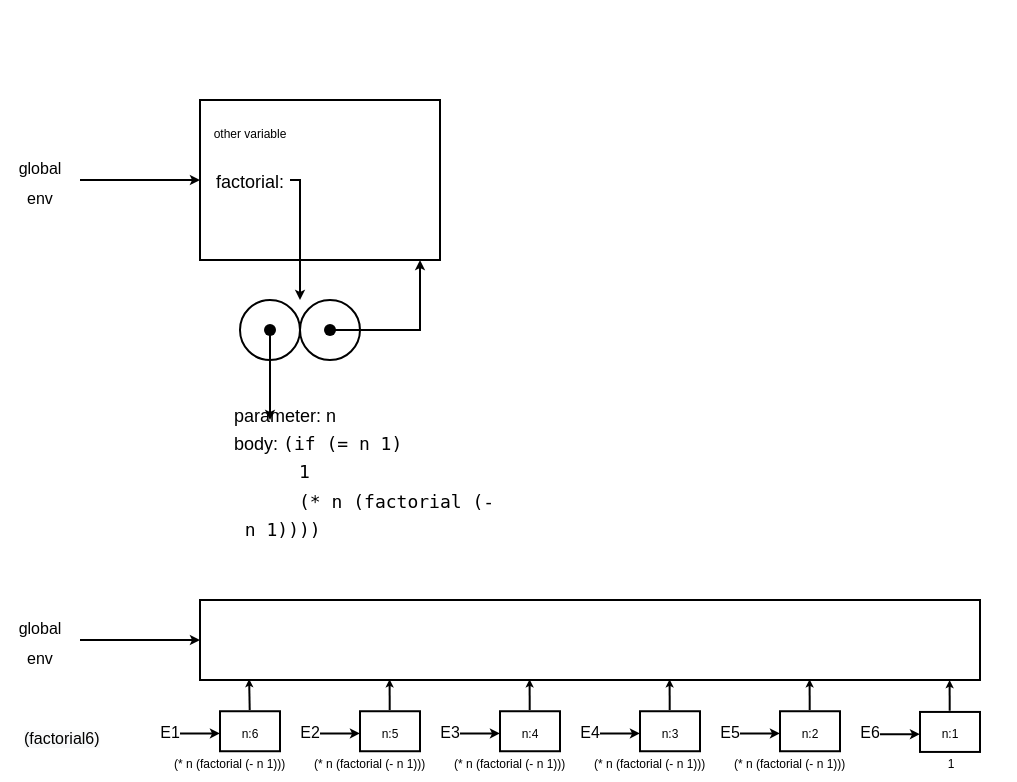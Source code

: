 <mxfile version="14.8.2" type="device"><diagram id="lXvimGUXJ27K2KsFqRrM" name="Page-1"><mxGraphModel dx="918" dy="1394" grid="1" gridSize="10" guides="1" tooltips="1" connect="1" arrows="1" fold="1" page="1" pageScale="1" pageWidth="850" pageHeight="1100" math="0" shadow="0"><root><mxCell id="0"/><mxCell id="1" parent="0"/><mxCell id="Yc4Phva6UHz6wDyPJevb-1" value="" style="rounded=0;whiteSpace=wrap;html=1;" vertex="1" parent="1"><mxGeometry x="240" y="170" width="120" height="80" as="geometry"/></mxCell><mxCell id="Yc4Phva6UHz6wDyPJevb-4" value="" style="endArrow=classic;html=1;endSize=2;exitX=1;exitY=1;exitDx=0;exitDy=0;entryX=0;entryY=0.5;entryDx=0;entryDy=0;" edge="1" parent="1" target="Yc4Phva6UHz6wDyPJevb-1"><mxGeometry width="50" height="50" relative="1" as="geometry"><mxPoint x="180" y="210.0" as="sourcePoint"/><mxPoint x="230" y="210" as="targetPoint"/></mxGeometry></mxCell><mxCell id="Yc4Phva6UHz6wDyPJevb-5" value="&lt;font style=&quot;font-size: 6px&quot;&gt;other variable&lt;/font&gt;" style="text;html=1;strokeColor=none;fillColor=none;align=center;verticalAlign=middle;whiteSpace=wrap;rounded=0;" vertex="1" parent="1"><mxGeometry x="240" y="180" width="50" height="10" as="geometry"/></mxCell><mxCell id="Yc4Phva6UHz6wDyPJevb-6" value="&lt;font&gt;&lt;font style=&quot;font-size: 9px&quot;&gt;factorial:&lt;/font&gt;&lt;br&gt;&lt;/font&gt;" style="text;html=1;strokeColor=none;fillColor=none;align=center;verticalAlign=middle;whiteSpace=wrap;rounded=0;" vertex="1" parent="1"><mxGeometry x="245" y="200" width="40" height="20" as="geometry"/></mxCell><mxCell id="Yc4Phva6UHz6wDyPJevb-12" value="" style="edgeStyle=segmentEdgeStyle;endArrow=classic;html=1;endSize=2;rounded=0;" edge="1" parent="1"><mxGeometry width="50" height="50" relative="1" as="geometry"><mxPoint x="285" y="210" as="sourcePoint"/><mxPoint x="290" y="270" as="targetPoint"/></mxGeometry></mxCell><mxCell id="Yc4Phva6UHz6wDyPJevb-15" value="" style="ellipse;whiteSpace=wrap;html=1;aspect=fixed;" vertex="1" parent="1"><mxGeometry x="260" y="270" width="30" height="30" as="geometry"/></mxCell><mxCell id="Yc4Phva6UHz6wDyPJevb-16" value="" style="ellipse;whiteSpace=wrap;html=1;aspect=fixed;" vertex="1" parent="1"><mxGeometry x="290" y="270" width="30" height="30" as="geometry"/></mxCell><mxCell id="Yc4Phva6UHz6wDyPJevb-17" value="" style="shape=waypoint;sketch=0;fillStyle=solid;size=6;pointerEvents=1;points=[];fillColor=none;resizable=0;rotatable=0;perimeter=centerPerimeter;snapToPoint=1;" vertex="1" parent="1"><mxGeometry x="255" y="265" width="40" height="40" as="geometry"/></mxCell><mxCell id="Yc4Phva6UHz6wDyPJevb-18" value="" style="shape=waypoint;sketch=0;fillStyle=solid;size=6;pointerEvents=1;points=[];fillColor=none;resizable=0;rotatable=0;perimeter=centerPerimeter;snapToPoint=1;" vertex="1" parent="1"><mxGeometry x="285" y="265" width="40" height="40" as="geometry"/></mxCell><mxCell id="Yc4Phva6UHz6wDyPJevb-19" value="" style="edgeStyle=segmentEdgeStyle;endArrow=classic;html=1;endSize=2;rounded=0;exitX=0.547;exitY=0.559;exitDx=0;exitDy=0;exitPerimeter=0;" edge="1" parent="1" source="Yc4Phva6UHz6wDyPJevb-17"><mxGeometry width="50" height="50" relative="1" as="geometry"><mxPoint x="275" y="320" as="sourcePoint"/><mxPoint x="275" y="330" as="targetPoint"/></mxGeometry></mxCell><mxCell id="Yc4Phva6UHz6wDyPJevb-20" value="" style="edgeStyle=segmentEdgeStyle;endArrow=classic;html=1;endSize=2;rounded=0;" edge="1" parent="1" source="Yc4Phva6UHz6wDyPJevb-18"><mxGeometry width="50" height="50" relative="1" as="geometry"><mxPoint x="325" y="280" as="sourcePoint"/><mxPoint x="350" y="250" as="targetPoint"/><Array as="points"><mxPoint x="350" y="285"/><mxPoint x="350" y="260"/></Array></mxGeometry></mxCell><mxCell id="Yc4Phva6UHz6wDyPJevb-22" value="&lt;font style=&quot;font-size: 9px&quot;&gt;parameter: n&lt;br&gt;body:&amp;nbsp;&lt;span style=&quot;font-family: monospace ; background-color: rgb(255 , 255 , 255)&quot;&gt;(if&amp;nbsp;(=&amp;nbsp;n&amp;nbsp;1)&lt;/span&gt;&lt;br style=&quot;font-family: monospace&quot;&gt;&lt;span style=&quot;font-family: monospace ; background-color: rgb(255 , 255 , 255)&quot;&gt;&amp;nbsp;&amp;nbsp;&amp;nbsp;&amp;nbsp;&amp;nbsp;&amp;nbsp;1&lt;/span&gt;&lt;br style=&quot;font-family: monospace&quot;&gt;&lt;span style=&quot;font-family: monospace ; background-color: rgb(255 , 255 , 255)&quot;&gt;&amp;nbsp;&amp;nbsp;&amp;nbsp;&amp;nbsp;&amp;nbsp;&amp;nbsp;(*&amp;nbsp;n&amp;nbsp;(factorial&amp;nbsp;(-&amp;nbsp;n&amp;nbsp;1))))&lt;/span&gt;&lt;/font&gt;" style="text;html=1;strokeColor=none;fillColor=none;align=left;verticalAlign=middle;whiteSpace=wrap;rounded=0;" vertex="1" parent="1"><mxGeometry x="255" y="310" width="165" height="90" as="geometry"/></mxCell><mxCell id="Yc4Phva6UHz6wDyPJevb-37" value="" style="rounded=0;whiteSpace=wrap;html=1;" vertex="1" parent="1"><mxGeometry x="240" y="420" width="390" height="40" as="geometry"/></mxCell><mxCell id="Yc4Phva6UHz6wDyPJevb-38" value="&lt;font style=&quot;font-size: 8px&quot;&gt;global&lt;br&gt;env&lt;br&gt;&lt;/font&gt;" style="text;html=1;strokeColor=none;fillColor=none;align=center;verticalAlign=middle;whiteSpace=wrap;rounded=0;" vertex="1" parent="1"><mxGeometry x="140" y="437.5" width="40" height="5" as="geometry"/></mxCell><mxCell id="Yc4Phva6UHz6wDyPJevb-39" value="" style="endArrow=classic;html=1;endSize=2;entryX=0;entryY=0.5;entryDx=0;entryDy=0;" edge="1" parent="1" target="Yc4Phva6UHz6wDyPJevb-37"><mxGeometry width="50" height="50" relative="1" as="geometry"><mxPoint x="180" y="440" as="sourcePoint"/><mxPoint x="230" y="420" as="targetPoint"/></mxGeometry></mxCell><mxCell id="Yc4Phva6UHz6wDyPJevb-50" value="" style="rounded=0;whiteSpace=wrap;html=1;" vertex="1" parent="1"><mxGeometry x="250" y="475.62" width="30" height="20" as="geometry"/></mxCell><mxCell id="Yc4Phva6UHz6wDyPJevb-51" value="&lt;font style=&quot;font-size: 8px&quot;&gt;E1&lt;/font&gt;" style="text;html=1;strokeColor=none;fillColor=none;align=center;verticalAlign=middle;whiteSpace=wrap;rounded=0;" vertex="1" parent="1"><mxGeometry x="220" y="474.37" width="10" height="21.25" as="geometry"/></mxCell><mxCell id="Yc4Phva6UHz6wDyPJevb-52" value="" style="endArrow=classic;html=1;endSize=2;strokeWidth=1;" edge="1" parent="1"><mxGeometry width="50" height="50" relative="1" as="geometry"><mxPoint x="230" y="486.73" as="sourcePoint"/><mxPoint x="250" y="486.73" as="targetPoint"/></mxGeometry></mxCell><mxCell id="Yc4Phva6UHz6wDyPJevb-54" value="&lt;div&gt;&lt;span style=&quot;font-size: 6px&quot;&gt;n:6&lt;/span&gt;&lt;/div&gt;" style="text;html=1;strokeColor=none;fillColor=none;align=center;verticalAlign=middle;whiteSpace=wrap;rounded=0;" vertex="1" parent="1"><mxGeometry x="250" y="470" width="30" height="30" as="geometry"/></mxCell><mxCell id="Yc4Phva6UHz6wDyPJevb-55" value="" style="endArrow=classic;html=1;endSize=1;strokeWidth=1;startSize=4;entryX=0.063;entryY=0.988;entryDx=0;entryDy=0;entryPerimeter=0;" edge="1" parent="1" target="Yc4Phva6UHz6wDyPJevb-37"><mxGeometry width="50" height="50" relative="1" as="geometry"><mxPoint x="264.86" y="475" as="sourcePoint"/><mxPoint x="264.86" y="465" as="targetPoint"/></mxGeometry></mxCell><mxCell id="Yc4Phva6UHz6wDyPJevb-99" value="&lt;font style=&quot;font-size: 6px&quot;&gt;(* n (factorial (- n 1)))&lt;/font&gt;" style="text;html=1;strokeColor=none;fillColor=none;align=left;verticalAlign=middle;whiteSpace=wrap;rounded=0;" vertex="1" parent="1"><mxGeometry x="225" y="490" width="65" height="20" as="geometry"/></mxCell><mxCell id="Yc4Phva6UHz6wDyPJevb-101" value="" style="rounded=0;whiteSpace=wrap;html=1;" vertex="1" parent="1"><mxGeometry x="320" y="475.62" width="30" height="20" as="geometry"/></mxCell><mxCell id="Yc4Phva6UHz6wDyPJevb-102" value="&lt;font style=&quot;font-size: 8px&quot;&gt;E2&lt;/font&gt;" style="text;html=1;strokeColor=none;fillColor=none;align=center;verticalAlign=middle;whiteSpace=wrap;rounded=0;" vertex="1" parent="1"><mxGeometry x="290" y="474.37" width="10" height="21.25" as="geometry"/></mxCell><mxCell id="Yc4Phva6UHz6wDyPJevb-103" value="" style="endArrow=classic;html=1;endSize=2;strokeWidth=1;" edge="1" parent="1"><mxGeometry width="50" height="50" relative="1" as="geometry"><mxPoint x="300" y="486.73" as="sourcePoint"/><mxPoint x="320" y="486.73" as="targetPoint"/></mxGeometry></mxCell><mxCell id="Yc4Phva6UHz6wDyPJevb-104" value="&lt;div&gt;&lt;span style=&quot;font-size: 6px&quot;&gt;n:5&lt;/span&gt;&lt;/div&gt;" style="text;html=1;strokeColor=none;fillColor=none;align=center;verticalAlign=middle;whiteSpace=wrap;rounded=0;" vertex="1" parent="1"><mxGeometry x="320" y="470" width="30" height="30" as="geometry"/></mxCell><mxCell id="Yc4Phva6UHz6wDyPJevb-105" value="" style="endArrow=classic;html=1;endSize=1;strokeWidth=1;startSize=4;entryX=0.04;entryY=0.995;entryDx=0;entryDy=0;entryPerimeter=0;" edge="1" parent="1"><mxGeometry width="50" height="50" relative="1" as="geometry"><mxPoint x="334.86" y="475" as="sourcePoint"/><mxPoint x="334.8" y="459.65" as="targetPoint"/></mxGeometry></mxCell><mxCell id="Yc4Phva6UHz6wDyPJevb-106" value="&lt;span style=&quot;font-size: 6px&quot;&gt;(* n (factorial (- n 1)))&lt;/span&gt;" style="text;html=1;strokeColor=none;fillColor=none;align=left;verticalAlign=middle;whiteSpace=wrap;rounded=0;" vertex="1" parent="1"><mxGeometry x="295" y="490" width="65" height="20" as="geometry"/></mxCell><mxCell id="Yc4Phva6UHz6wDyPJevb-107" value="" style="rounded=0;whiteSpace=wrap;html=1;" vertex="1" parent="1"><mxGeometry x="390" y="475.62" width="30" height="20" as="geometry"/></mxCell><mxCell id="Yc4Phva6UHz6wDyPJevb-108" value="&lt;font style=&quot;font-size: 8px&quot;&gt;E3&lt;/font&gt;" style="text;html=1;strokeColor=none;fillColor=none;align=center;verticalAlign=middle;whiteSpace=wrap;rounded=0;" vertex="1" parent="1"><mxGeometry x="360" y="474.37" width="10" height="21.25" as="geometry"/></mxCell><mxCell id="Yc4Phva6UHz6wDyPJevb-109" value="" style="endArrow=classic;html=1;endSize=2;strokeWidth=1;" edge="1" parent="1"><mxGeometry width="50" height="50" relative="1" as="geometry"><mxPoint x="370" y="486.73" as="sourcePoint"/><mxPoint x="390" y="486.73" as="targetPoint"/></mxGeometry></mxCell><mxCell id="Yc4Phva6UHz6wDyPJevb-110" value="&lt;div&gt;&lt;span style=&quot;font-size: 6px&quot;&gt;n:4&lt;/span&gt;&lt;/div&gt;" style="text;html=1;strokeColor=none;fillColor=none;align=center;verticalAlign=middle;whiteSpace=wrap;rounded=0;" vertex="1" parent="1"><mxGeometry x="390" y="470" width="30" height="30" as="geometry"/></mxCell><mxCell id="Yc4Phva6UHz6wDyPJevb-111" value="" style="endArrow=classic;html=1;endSize=1;strokeWidth=1;startSize=4;entryX=0.04;entryY=0.995;entryDx=0;entryDy=0;entryPerimeter=0;" edge="1" parent="1"><mxGeometry width="50" height="50" relative="1" as="geometry"><mxPoint x="404.86" y="475" as="sourcePoint"/><mxPoint x="404.8" y="459.65" as="targetPoint"/></mxGeometry></mxCell><mxCell id="Yc4Phva6UHz6wDyPJevb-112" value="&lt;span style=&quot;font-size: 6px&quot;&gt;(* n (factorial (- n 1)))&lt;/span&gt;" style="text;html=1;strokeColor=none;fillColor=none;align=left;verticalAlign=middle;whiteSpace=wrap;rounded=0;" vertex="1" parent="1"><mxGeometry x="365" y="490" width="65" height="20" as="geometry"/></mxCell><mxCell id="Yc4Phva6UHz6wDyPJevb-113" value="" style="rounded=0;whiteSpace=wrap;html=1;" vertex="1" parent="1"><mxGeometry x="460" y="475.62" width="30" height="20" as="geometry"/></mxCell><mxCell id="Yc4Phva6UHz6wDyPJevb-114" value="&lt;font style=&quot;font-size: 8px&quot;&gt;E4&lt;/font&gt;" style="text;html=1;strokeColor=none;fillColor=none;align=center;verticalAlign=middle;whiteSpace=wrap;rounded=0;" vertex="1" parent="1"><mxGeometry x="430" y="474.37" width="10" height="21.25" as="geometry"/></mxCell><mxCell id="Yc4Phva6UHz6wDyPJevb-115" value="" style="endArrow=classic;html=1;endSize=2;strokeWidth=1;" edge="1" parent="1"><mxGeometry width="50" height="50" relative="1" as="geometry"><mxPoint x="440" y="486.73" as="sourcePoint"/><mxPoint x="460" y="486.73" as="targetPoint"/></mxGeometry></mxCell><mxCell id="Yc4Phva6UHz6wDyPJevb-116" value="&lt;div&gt;&lt;span style=&quot;font-size: 6px&quot;&gt;n:3&lt;/span&gt;&lt;/div&gt;" style="text;html=1;strokeColor=none;fillColor=none;align=center;verticalAlign=middle;whiteSpace=wrap;rounded=0;" vertex="1" parent="1"><mxGeometry x="460" y="470" width="30" height="30" as="geometry"/></mxCell><mxCell id="Yc4Phva6UHz6wDyPJevb-117" value="" style="endArrow=classic;html=1;endSize=1;strokeWidth=1;startSize=4;entryX=0.04;entryY=0.995;entryDx=0;entryDy=0;entryPerimeter=0;" edge="1" parent="1"><mxGeometry width="50" height="50" relative="1" as="geometry"><mxPoint x="474.86" y="475" as="sourcePoint"/><mxPoint x="474.8" y="459.65" as="targetPoint"/></mxGeometry></mxCell><mxCell id="Yc4Phva6UHz6wDyPJevb-118" value="&lt;span style=&quot;font-size: 6px&quot;&gt;(* n (factorial (- n 1)))&lt;/span&gt;" style="text;html=1;strokeColor=none;fillColor=none;align=left;verticalAlign=middle;whiteSpace=wrap;rounded=0;" vertex="1" parent="1"><mxGeometry x="435" y="490" width="65" height="20" as="geometry"/></mxCell><mxCell id="Yc4Phva6UHz6wDyPJevb-119" value="" style="rounded=0;whiteSpace=wrap;html=1;" vertex="1" parent="1"><mxGeometry x="530" y="475.62" width="30" height="20" as="geometry"/></mxCell><mxCell id="Yc4Phva6UHz6wDyPJevb-120" value="&lt;font style=&quot;font-size: 8px&quot;&gt;E5&lt;/font&gt;" style="text;html=1;strokeColor=none;fillColor=none;align=center;verticalAlign=middle;whiteSpace=wrap;rounded=0;" vertex="1" parent="1"><mxGeometry x="500" y="474.37" width="10" height="21.25" as="geometry"/></mxCell><mxCell id="Yc4Phva6UHz6wDyPJevb-121" value="" style="endArrow=classic;html=1;endSize=2;strokeWidth=1;" edge="1" parent="1"><mxGeometry width="50" height="50" relative="1" as="geometry"><mxPoint x="510" y="486.73" as="sourcePoint"/><mxPoint x="530" y="486.73" as="targetPoint"/></mxGeometry></mxCell><mxCell id="Yc4Phva6UHz6wDyPJevb-122" value="&lt;div&gt;&lt;span style=&quot;font-size: 6px&quot;&gt;n:2&lt;/span&gt;&lt;/div&gt;" style="text;html=1;strokeColor=none;fillColor=none;align=center;verticalAlign=middle;whiteSpace=wrap;rounded=0;" vertex="1" parent="1"><mxGeometry x="530" y="470" width="30" height="30" as="geometry"/></mxCell><mxCell id="Yc4Phva6UHz6wDyPJevb-123" value="" style="endArrow=classic;html=1;endSize=1;strokeWidth=1;startSize=4;entryX=0.04;entryY=0.995;entryDx=0;entryDy=0;entryPerimeter=0;" edge="1" parent="1"><mxGeometry width="50" height="50" relative="1" as="geometry"><mxPoint x="544.86" y="475" as="sourcePoint"/><mxPoint x="544.8" y="459.65" as="targetPoint"/></mxGeometry></mxCell><mxCell id="Yc4Phva6UHz6wDyPJevb-124" value="&lt;span style=&quot;font-size: 6px&quot;&gt;(* n (factorial (- n 1)))&lt;/span&gt;" style="text;html=1;strokeColor=none;fillColor=none;align=left;verticalAlign=middle;whiteSpace=wrap;rounded=0;" vertex="1" parent="1"><mxGeometry x="505" y="490" width="65" height="20" as="geometry"/></mxCell><mxCell id="Yc4Phva6UHz6wDyPJevb-125" value="" style="rounded=0;whiteSpace=wrap;html=1;" vertex="1" parent="1"><mxGeometry x="600" y="475.97" width="30" height="20" as="geometry"/></mxCell><mxCell id="Yc4Phva6UHz6wDyPJevb-126" value="&lt;font style=&quot;font-size: 8px&quot;&gt;E6&lt;/font&gt;" style="text;html=1;strokeColor=none;fillColor=none;align=center;verticalAlign=middle;whiteSpace=wrap;rounded=0;" vertex="1" parent="1"><mxGeometry x="570" y="474.72" width="10" height="21.25" as="geometry"/></mxCell><mxCell id="Yc4Phva6UHz6wDyPJevb-127" value="" style="endArrow=classic;html=1;endSize=2;strokeWidth=1;" edge="1" parent="1"><mxGeometry width="50" height="50" relative="1" as="geometry"><mxPoint x="580" y="487.08" as="sourcePoint"/><mxPoint x="600" y="487.08" as="targetPoint"/></mxGeometry></mxCell><mxCell id="Yc4Phva6UHz6wDyPJevb-128" value="&lt;div&gt;&lt;span style=&quot;font-size: 6px&quot;&gt;n:1&lt;/span&gt;&lt;/div&gt;" style="text;html=1;strokeColor=none;fillColor=none;align=center;verticalAlign=middle;whiteSpace=wrap;rounded=0;" vertex="1" parent="1"><mxGeometry x="600" y="470.35" width="30" height="30" as="geometry"/></mxCell><mxCell id="Yc4Phva6UHz6wDyPJevb-129" value="" style="endArrow=classic;html=1;endSize=1;strokeWidth=1;startSize=4;entryX=0.04;entryY=0.995;entryDx=0;entryDy=0;entryPerimeter=0;" edge="1" parent="1"><mxGeometry width="50" height="50" relative="1" as="geometry"><mxPoint x="614.86" y="475.35" as="sourcePoint"/><mxPoint x="614.8" y="460" as="targetPoint"/></mxGeometry></mxCell><mxCell id="Yc4Phva6UHz6wDyPJevb-130" value="&lt;font style=&quot;font-size: 6px&quot;&gt;1&lt;/font&gt;" style="text;html=1;strokeColor=none;fillColor=none;align=center;verticalAlign=middle;whiteSpace=wrap;rounded=0;" vertex="1" parent="1"><mxGeometry x="582.5" y="490" width="65" height="20" as="geometry"/></mxCell><mxCell id="Yc4Phva6UHz6wDyPJevb-137" value="&lt;font style=&quot;font-size: 8px&quot;&gt;global&lt;br&gt;env&lt;br&gt;&lt;/font&gt;" style="text;html=1;strokeColor=none;fillColor=none;align=center;verticalAlign=middle;whiteSpace=wrap;rounded=0;" vertex="1" parent="1"><mxGeometry x="140" y="207.5" width="40" height="5" as="geometry"/></mxCell><mxCell id="Yc4Phva6UHz6wDyPJevb-141" value="&lt;div style=&quot;text-align: left&quot;&gt;&lt;font face=&quot;helvetica&quot;&gt;&amp;nbsp;&lt;/font&gt;&lt;/div&gt;" style="text;html=1;strokeColor=none;fillColor=none;align=center;verticalAlign=middle;whiteSpace=wrap;rounded=0;" vertex="1" parent="1"><mxGeometry x="140" y="120" width="110" height="20" as="geometry"/></mxCell><mxCell id="Yc4Phva6UHz6wDyPJevb-142" value="&lt;span style=&quot;color: rgb(0, 0, 0); font-family: helvetica; font-size: 8px; font-style: normal; font-weight: normal; letter-spacing: normal; text-align: center; text-indent: 0px; text-transform: none; word-spacing: 0px; background-color: rgb(248, 249, 250); text-decoration: none; display: inline; float: none;&quot;&gt;(factorial6)&lt;/span&gt;" style="text;whiteSpace=wrap;html=1;" vertex="1" parent="1"><mxGeometry x="150" y="474.37" width="40" height="20" as="geometry"/></mxCell></root></mxGraphModel></diagram></mxfile>